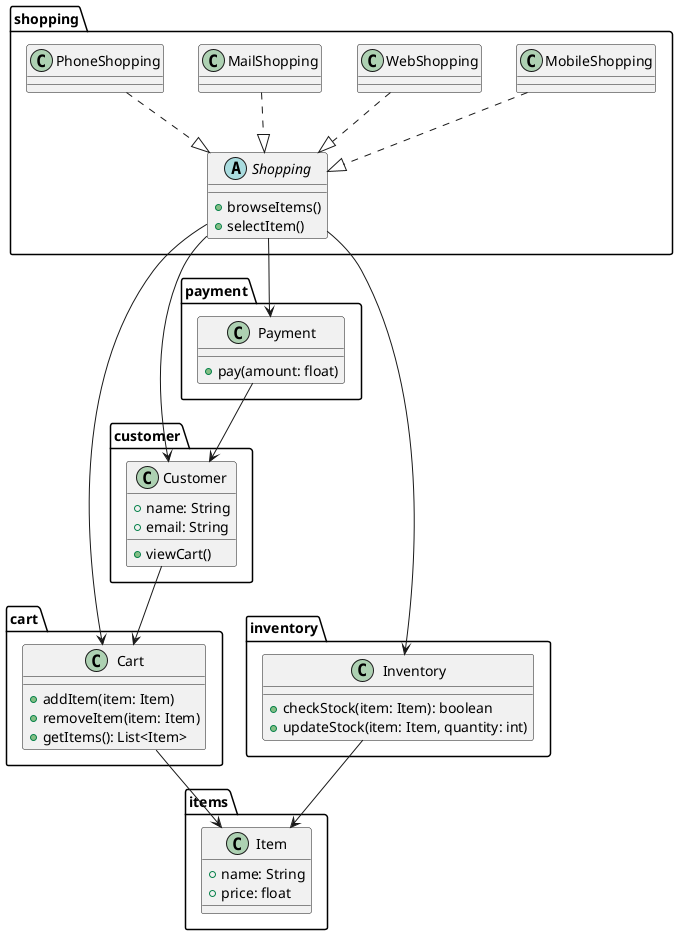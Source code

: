 @startuml
'===============================
' Shopping System UML
'===============================

package "shopping" {
    abstract class Shopping {
        +browseItems()
        +selectItem()
    }

    class MobileShopping {
    }
    class WebShopping {
    }
    class MailShopping {
    }
    class PhoneShopping {
    }

    MobileShopping ..|> Shopping
    WebShopping ..|> Shopping
    MailShopping ..|> Shopping
    PhoneShopping ..|> Shopping
}

package "cart" {
    class Cart {
        +addItem(item: Item)
        +removeItem(item: Item)
        +getItems(): List<Item>
    }
}

package "customer" {
    class Customer {
        +name: String
        +email: String
        +viewCart()
    }
}

package "payment" {
    class Payment {
        +pay(amount: float)
    }
}

package "inventory" {
    class Inventory {
        +checkStock(item: Item): boolean
        +updateStock(item: Item, quantity: int)
    }
}

package "items" {
    class Item {
        +name: String
        +price: float
    }
}

'===============================
' Relationships
'===============================

Customer --> Cart
Cart --> Item
Shopping --> Cart
Shopping --> Inventory
Shopping --> Customer
Shopping --> Payment
Inventory --> Item
Payment --> Customer

@enduml
